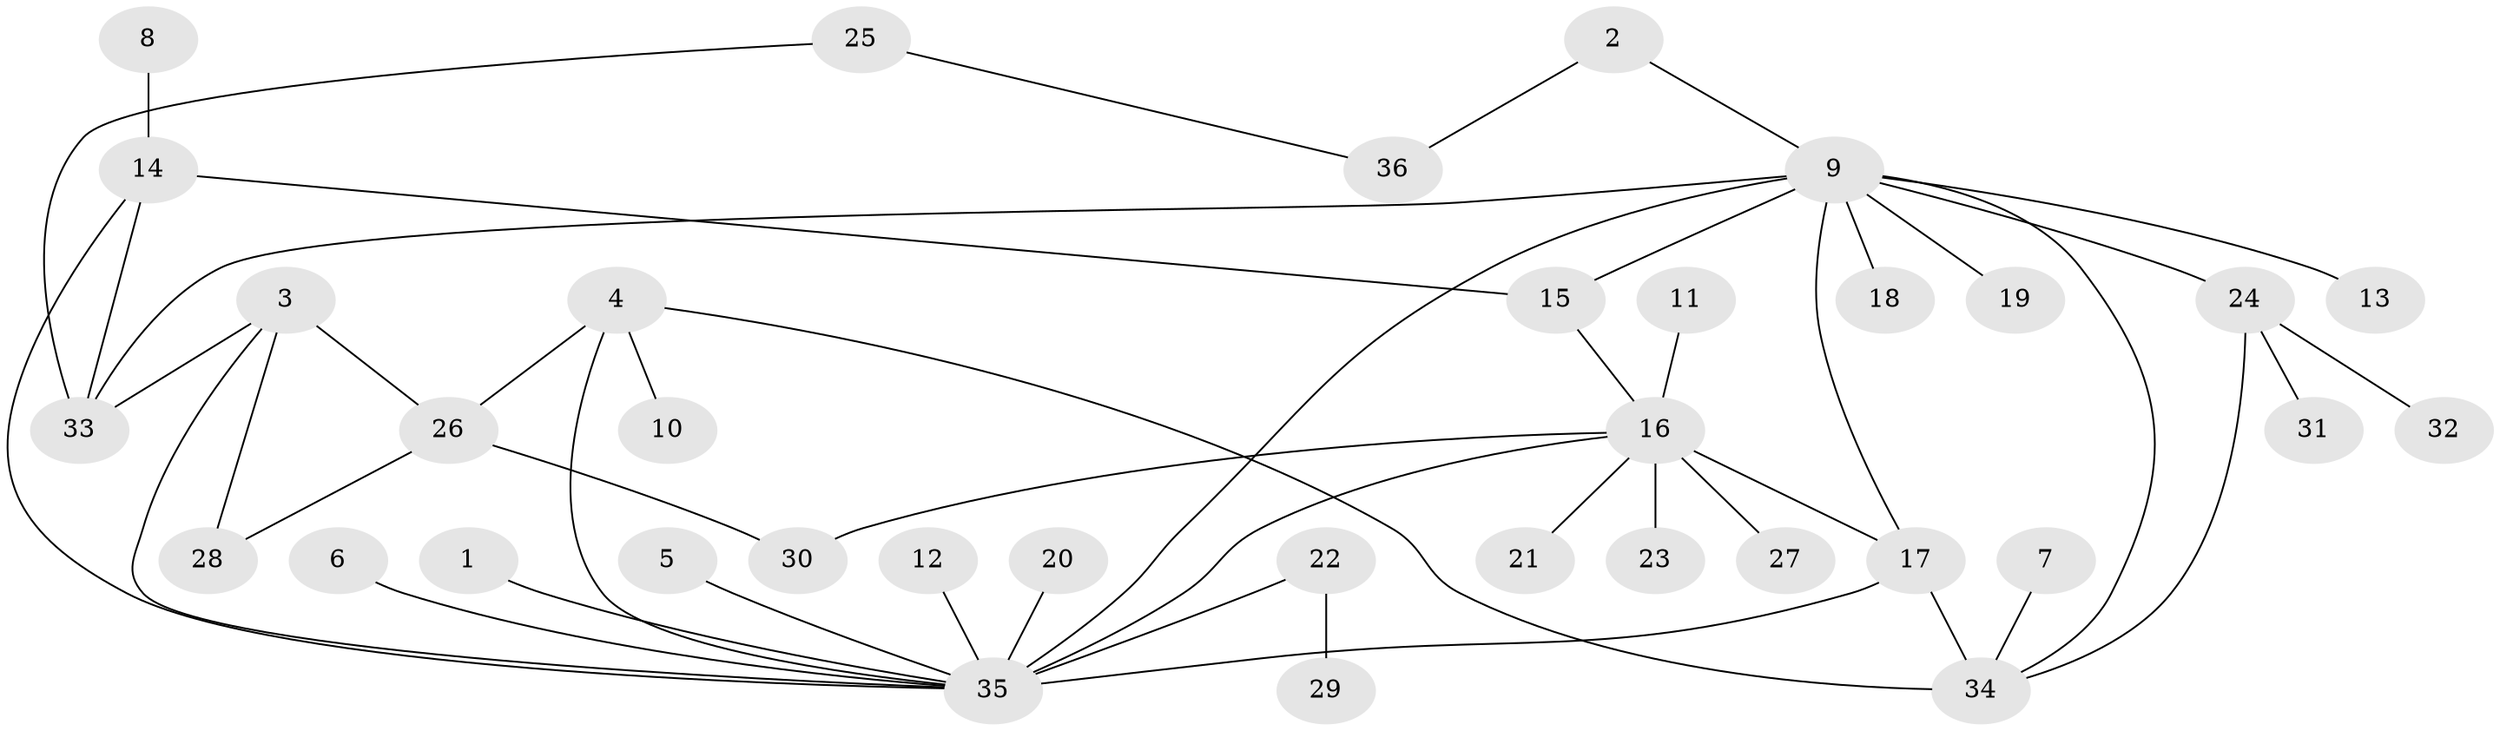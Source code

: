 // original degree distribution, {17: 0.0196078431372549, 1: 0.47058823529411764, 5: 0.09803921568627451, 7: 0.0196078431372549, 3: 0.11764705882352941, 11: 0.0196078431372549, 2: 0.17647058823529413, 4: 0.058823529411764705, 10: 0.0196078431372549}
// Generated by graph-tools (version 1.1) at 2025/36/03/04/25 23:36:44]
// undirected, 36 vertices, 48 edges
graph export_dot {
  node [color=gray90,style=filled];
  1;
  2;
  3;
  4;
  5;
  6;
  7;
  8;
  9;
  10;
  11;
  12;
  13;
  14;
  15;
  16;
  17;
  18;
  19;
  20;
  21;
  22;
  23;
  24;
  25;
  26;
  27;
  28;
  29;
  30;
  31;
  32;
  33;
  34;
  35;
  36;
  1 -- 35 [weight=1.0];
  2 -- 9 [weight=1.0];
  2 -- 36 [weight=1.0];
  3 -- 26 [weight=1.0];
  3 -- 28 [weight=1.0];
  3 -- 33 [weight=1.0];
  3 -- 35 [weight=1.0];
  4 -- 10 [weight=1.0];
  4 -- 26 [weight=1.0];
  4 -- 34 [weight=1.0];
  4 -- 35 [weight=1.0];
  5 -- 35 [weight=1.0];
  6 -- 35 [weight=1.0];
  7 -- 34 [weight=1.0];
  8 -- 14 [weight=1.0];
  9 -- 13 [weight=1.0];
  9 -- 15 [weight=1.0];
  9 -- 17 [weight=1.0];
  9 -- 18 [weight=1.0];
  9 -- 19 [weight=1.0];
  9 -- 24 [weight=2.0];
  9 -- 33 [weight=1.0];
  9 -- 34 [weight=1.0];
  9 -- 35 [weight=2.0];
  11 -- 16 [weight=1.0];
  12 -- 35 [weight=1.0];
  14 -- 15 [weight=1.0];
  14 -- 33 [weight=1.0];
  14 -- 35 [weight=1.0];
  15 -- 16 [weight=1.0];
  16 -- 17 [weight=2.0];
  16 -- 21 [weight=1.0];
  16 -- 23 [weight=1.0];
  16 -- 27 [weight=1.0];
  16 -- 30 [weight=1.0];
  16 -- 35 [weight=1.0];
  17 -- 34 [weight=2.0];
  17 -- 35 [weight=2.0];
  20 -- 35 [weight=1.0];
  22 -- 29 [weight=1.0];
  22 -- 35 [weight=1.0];
  24 -- 31 [weight=1.0];
  24 -- 32 [weight=1.0];
  24 -- 34 [weight=1.0];
  25 -- 33 [weight=1.0];
  25 -- 36 [weight=1.0];
  26 -- 28 [weight=1.0];
  26 -- 30 [weight=1.0];
}
